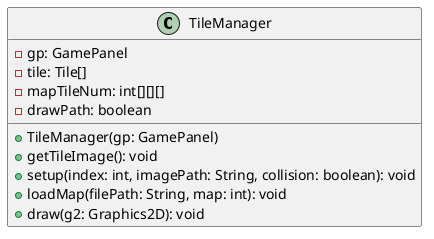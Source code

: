@startuml TileManager

class TileManager {
    - gp: GamePanel
    - tile: Tile[]
    - mapTileNum: int[][][]
    - drawPath: boolean
    
    + TileManager(gp: GamePanel)
    + getTileImage(): void
    + setup(index: int, imagePath: String, collision: boolean): void
    + loadMap(filePath: String, map: int): void
    + draw(g2: Graphics2D): void
}

@enduml
